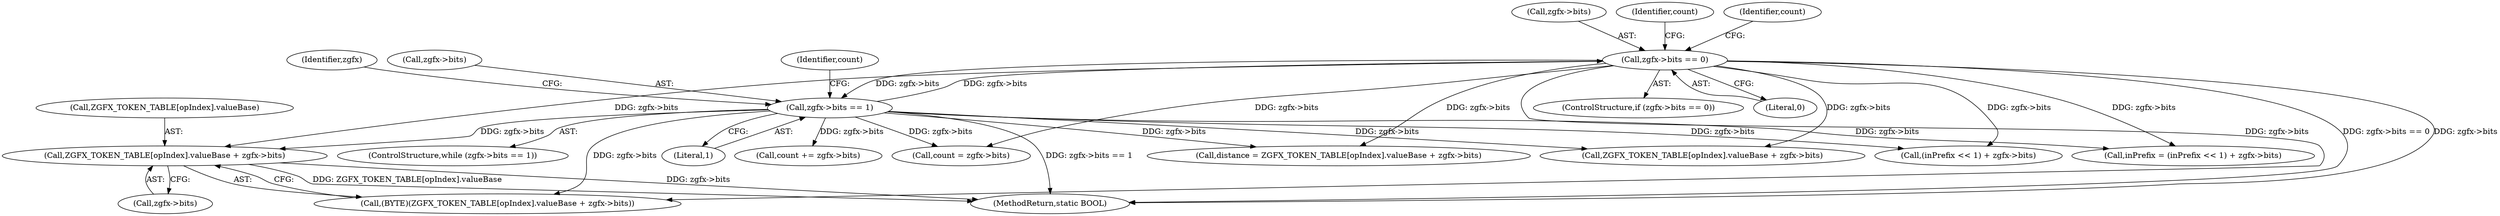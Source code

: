 digraph "0_FreeRDP_17c363a5162fd4dc77b1df54e48d7bd9bf6b3be7_0@pointer" {
"1000314" [label="(Call,ZGFX_TOKEN_TABLE[opIndex].valueBase + zgfx->bits)"];
"1000396" [label="(Call,zgfx->bits == 0)"];
"1000417" [label="(Call,zgfx->bits == 1)"];
"1000397" [label="(Call,zgfx->bits)"];
"1000276" [label="(Call,(inPrefix << 1) + zgfx->bits)"];
"1000395" [label="(ControlStructure,if (zgfx->bits == 0))"];
"1000403" [label="(Identifier,count)"];
"1000559" [label="(MethodReturn,static BOOL)"];
"1000274" [label="(Call,inPrefix = (inPrefix << 1) + zgfx->bits)"];
"1000485" [label="(Call,count = zgfx->bits)"];
"1000314" [label="(Call,ZGFX_TOKEN_TABLE[opIndex].valueBase + zgfx->bits)"];
"1000432" [label="(Identifier,zgfx)"];
"1000434" [label="(Call,count += zgfx->bits)"];
"1000408" [label="(Identifier,count)"];
"1000418" [label="(Call,zgfx->bits)"];
"1000315" [label="(Call,ZGFX_TOKEN_TABLE[opIndex].valueBase)"];
"1000400" [label="(Literal,0)"];
"1000396" [label="(Call,zgfx->bits == 0)"];
"1000312" [label="(Call,(BYTE)(ZGFX_TOKEN_TABLE[opIndex].valueBase + zgfx->bits))"];
"1000416" [label="(ControlStructure,while (zgfx->bits == 1))"];
"1000417" [label="(Call,zgfx->bits == 1)"];
"1000378" [label="(Call,ZGFX_TOKEN_TABLE[opIndex].valueBase + zgfx->bits)"];
"1000421" [label="(Literal,1)"];
"1000320" [label="(Call,zgfx->bits)"];
"1000376" [label="(Call,distance = ZGFX_TOKEN_TABLE[opIndex].valueBase + zgfx->bits)"];
"1000424" [label="(Identifier,count)"];
"1000314" -> "1000312"  [label="AST: "];
"1000314" -> "1000320"  [label="CFG: "];
"1000315" -> "1000314"  [label="AST: "];
"1000320" -> "1000314"  [label="AST: "];
"1000312" -> "1000314"  [label="CFG: "];
"1000314" -> "1000559"  [label="DDG: ZGFX_TOKEN_TABLE[opIndex].valueBase"];
"1000314" -> "1000559"  [label="DDG: zgfx->bits"];
"1000396" -> "1000314"  [label="DDG: zgfx->bits"];
"1000417" -> "1000314"  [label="DDG: zgfx->bits"];
"1000396" -> "1000395"  [label="AST: "];
"1000396" -> "1000400"  [label="CFG: "];
"1000397" -> "1000396"  [label="AST: "];
"1000400" -> "1000396"  [label="AST: "];
"1000403" -> "1000396"  [label="CFG: "];
"1000408" -> "1000396"  [label="CFG: "];
"1000396" -> "1000559"  [label="DDG: zgfx->bits == 0"];
"1000396" -> "1000559"  [label="DDG: zgfx->bits"];
"1000396" -> "1000274"  [label="DDG: zgfx->bits"];
"1000396" -> "1000276"  [label="DDG: zgfx->bits"];
"1000396" -> "1000312"  [label="DDG: zgfx->bits"];
"1000396" -> "1000376"  [label="DDG: zgfx->bits"];
"1000396" -> "1000378"  [label="DDG: zgfx->bits"];
"1000417" -> "1000396"  [label="DDG: zgfx->bits"];
"1000396" -> "1000417"  [label="DDG: zgfx->bits"];
"1000396" -> "1000485"  [label="DDG: zgfx->bits"];
"1000417" -> "1000416"  [label="AST: "];
"1000417" -> "1000421"  [label="CFG: "];
"1000418" -> "1000417"  [label="AST: "];
"1000421" -> "1000417"  [label="AST: "];
"1000424" -> "1000417"  [label="CFG: "];
"1000432" -> "1000417"  [label="CFG: "];
"1000417" -> "1000559"  [label="DDG: zgfx->bits == 1"];
"1000417" -> "1000274"  [label="DDG: zgfx->bits"];
"1000417" -> "1000276"  [label="DDG: zgfx->bits"];
"1000417" -> "1000312"  [label="DDG: zgfx->bits"];
"1000417" -> "1000376"  [label="DDG: zgfx->bits"];
"1000417" -> "1000378"  [label="DDG: zgfx->bits"];
"1000417" -> "1000434"  [label="DDG: zgfx->bits"];
"1000417" -> "1000485"  [label="DDG: zgfx->bits"];
}
